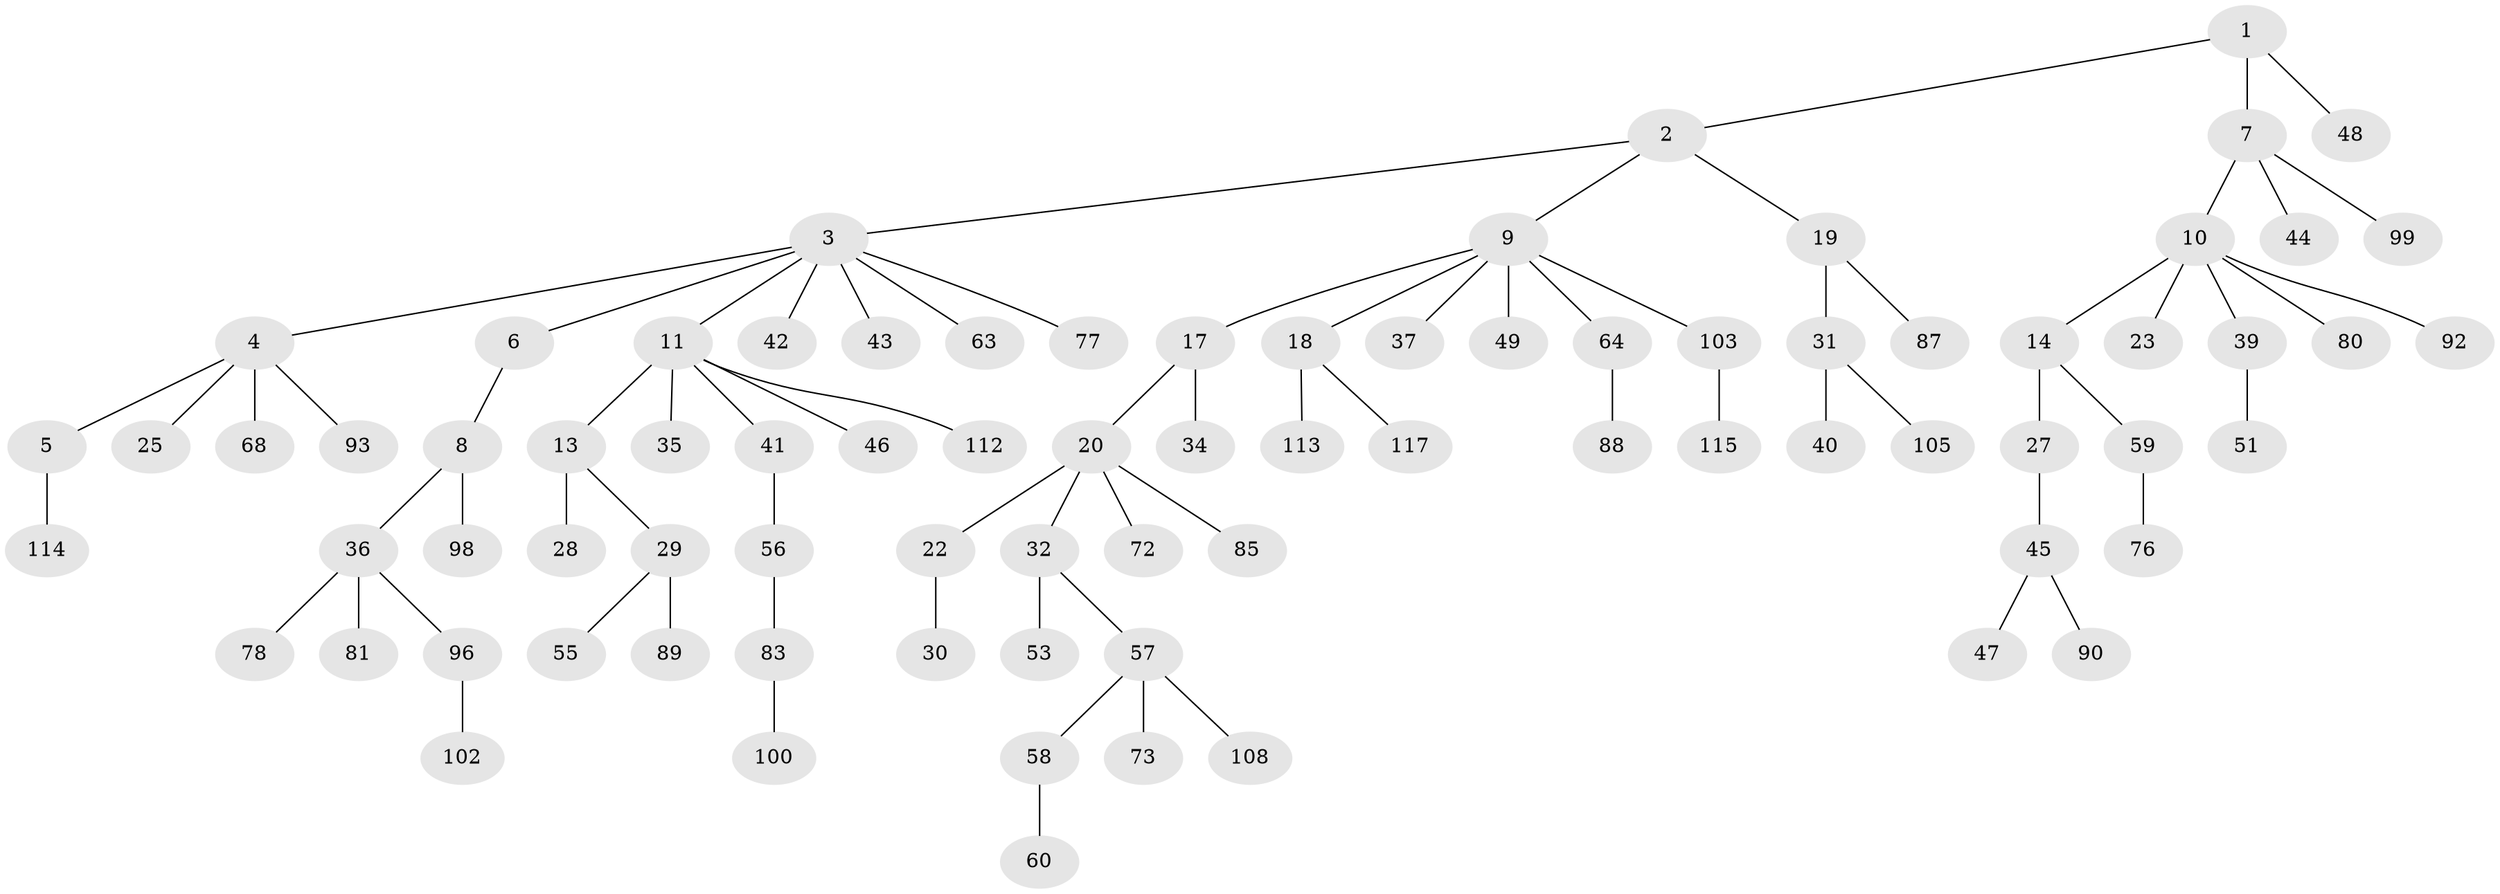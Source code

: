 // Generated by graph-tools (version 1.1) at 2025/52/02/27/25 19:52:10]
// undirected, 80 vertices, 79 edges
graph export_dot {
graph [start="1"]
  node [color=gray90,style=filled];
  1 [super="+26"];
  2 [super="+95"];
  3 [super="+24"];
  4 [super="+70"];
  5 [super="+15"];
  6 [super="+106"];
  7 [super="+33"];
  8 [super="+66"];
  9 [super="+16"];
  10 [super="+75"];
  11 [super="+12"];
  13;
  14 [super="+116"];
  17 [super="+101"];
  18;
  19 [super="+52"];
  20 [super="+21"];
  22 [super="+71"];
  23 [super="+79"];
  25 [super="+111"];
  27;
  28 [super="+84"];
  29 [super="+62"];
  30 [super="+50"];
  31 [super="+104"];
  32 [super="+67"];
  34;
  35 [super="+54"];
  36 [super="+94"];
  37 [super="+38"];
  39 [super="+61"];
  40;
  41;
  42;
  43;
  44;
  45 [super="+69"];
  46 [super="+74"];
  47;
  48;
  49;
  51 [super="+86"];
  53;
  55;
  56;
  57 [super="+97"];
  58;
  59 [super="+82"];
  60 [super="+109"];
  63;
  64 [super="+65"];
  68;
  72;
  73;
  76;
  77;
  78 [super="+110"];
  80;
  81;
  83 [super="+91"];
  85;
  87;
  88;
  89;
  90;
  92;
  93;
  96 [super="+107"];
  98;
  99;
  100;
  102;
  103;
  105;
  108;
  112;
  113;
  114;
  115;
  117;
  1 -- 2;
  1 -- 7;
  1 -- 48;
  2 -- 3;
  2 -- 9;
  2 -- 19;
  3 -- 4;
  3 -- 6;
  3 -- 11;
  3 -- 43;
  3 -- 42;
  3 -- 77;
  3 -- 63;
  4 -- 5;
  4 -- 25;
  4 -- 68;
  4 -- 93;
  5 -- 114;
  6 -- 8;
  7 -- 10;
  7 -- 44;
  7 -- 99;
  8 -- 36;
  8 -- 98;
  9 -- 37;
  9 -- 64;
  9 -- 103;
  9 -- 18;
  9 -- 17;
  9 -- 49;
  10 -- 14;
  10 -- 23;
  10 -- 39;
  10 -- 92;
  10 -- 80;
  11 -- 35;
  11 -- 46;
  11 -- 112;
  11 -- 41;
  11 -- 13;
  13 -- 28;
  13 -- 29;
  14 -- 27;
  14 -- 59;
  17 -- 20;
  17 -- 34;
  18 -- 113;
  18 -- 117;
  19 -- 31;
  19 -- 87;
  20 -- 32;
  20 -- 72;
  20 -- 85;
  20 -- 22;
  22 -- 30;
  27 -- 45;
  29 -- 55;
  29 -- 89;
  31 -- 40;
  31 -- 105;
  32 -- 53;
  32 -- 57;
  36 -- 78;
  36 -- 81;
  36 -- 96;
  39 -- 51;
  41 -- 56;
  45 -- 47;
  45 -- 90;
  56 -- 83;
  57 -- 58;
  57 -- 73;
  57 -- 108;
  58 -- 60;
  59 -- 76;
  64 -- 88;
  83 -- 100;
  96 -- 102;
  103 -- 115;
}
